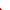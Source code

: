 % U+10400 𐐀
beginfig(400) ;
  x_radius := 0.4 * font_size;
  y_radius := 0.5 * font_size;

  numeric half_x;
  half_y := 0.4 * x_height;

  pickup thin_pen;

  path inner_circle_hi, inner_circle_lo;
  inner_circle_hi := fullcircle xscaled (1.2 * x_radius) yscaled (1.2 * y_radius) shifted (0, half_y);
  inner_circle_lo := fullcircle xscaled (1.2 * x_radius) yscaled (1.2 * y_radius) shifted (0, -half_y);
  path top_segment, bottom_segment;
  top_segment := inner_circle_hi cutbefore point 0.2 of inner_circle_hi cutafter point 3.8 of inner_circle_hi;
  bottom_segment := inner_circle_lo;

  draw top_segment;
  draw bottom_segment;

  path inner_shape;
  inner_shape := reverse top_segment
                 .. bottom_segment;

  draw inner_shape;

  path outer_circle;
  outer_circle   := fullcircle xscaled (2 * x_radius) yscaled (2 * y_radius);

  draw outer_circle cutbefore point 0 of outer_circle cutafter point 2 of outer_circle;
  draw outer_circle cutbefore point 6 of outer_circle cutafter point 8 of outer_circle;

  path rhs;
  rhs := outer_circle cutbefore point 0 of outer_circle cutafter point 2 of outer_circle
         --  point 2 of outer_circle
         --  point 2 of inner_circle_hi
         --  inner_circle_hi cutbefore point 0 of inner_circle_hi cutafter point 2 of inner_circle_hi
         %..  point 8 of outer_circle
         %..  reverse outer_circle cutbefore point 6 of outer_circle cutafter point 8 of outer_circle
         %..  point 6 of inner_circle_lo
         %..  inner_circle_lo cutbefore point 6 of inner_circle_lo cutafter point 8 of inner_circle_lo
         ; %-- cycle;

draw (rhs) withcolor red;
endfig;
